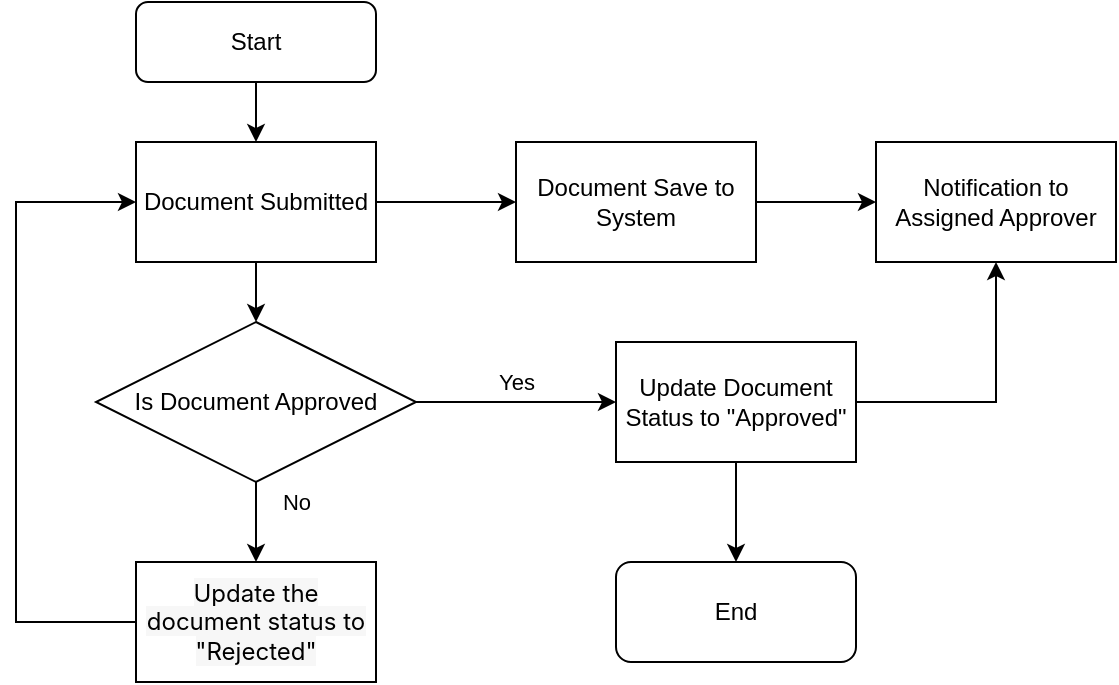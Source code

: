 <mxfile version="24.7.8">
  <diagram id="C5RBs43oDa-KdzZeNtuy" name="Page-1">
    <mxGraphModel dx="1036" dy="606" grid="1" gridSize="10" guides="1" tooltips="1" connect="1" arrows="1" fold="1" page="1" pageScale="1" pageWidth="827" pageHeight="1169" math="0" shadow="0">
      <root>
        <mxCell id="WIyWlLk6GJQsqaUBKTNV-0" />
        <mxCell id="WIyWlLk6GJQsqaUBKTNV-1" parent="WIyWlLk6GJQsqaUBKTNV-0" />
        <mxCell id="qJtvOHA6Mfh0p5LfIT_U-4" value="" style="edgeStyle=orthogonalEdgeStyle;rounded=0;orthogonalLoop=1;jettySize=auto;html=1;" parent="WIyWlLk6GJQsqaUBKTNV-1" source="WIyWlLk6GJQsqaUBKTNV-3" target="qJtvOHA6Mfh0p5LfIT_U-2" edge="1">
          <mxGeometry relative="1" as="geometry" />
        </mxCell>
        <mxCell id="WIyWlLk6GJQsqaUBKTNV-3" value="Start" style="rounded=1;whiteSpace=wrap;html=1;fontSize=12;glass=0;strokeWidth=1;shadow=0;" parent="WIyWlLk6GJQsqaUBKTNV-1" vertex="1">
          <mxGeometry x="230" y="80" width="120" height="40" as="geometry" />
        </mxCell>
        <mxCell id="qJtvOHA6Mfh0p5LfIT_U-6" value="" style="edgeStyle=orthogonalEdgeStyle;rounded=0;orthogonalLoop=1;jettySize=auto;html=1;" parent="WIyWlLk6GJQsqaUBKTNV-1" source="qJtvOHA6Mfh0p5LfIT_U-2" target="qJtvOHA6Mfh0p5LfIT_U-5" edge="1">
          <mxGeometry relative="1" as="geometry" />
        </mxCell>
        <mxCell id="qJtvOHA6Mfh0p5LfIT_U-12" value="" style="edgeStyle=orthogonalEdgeStyle;rounded=0;orthogonalLoop=1;jettySize=auto;html=1;" parent="WIyWlLk6GJQsqaUBKTNV-1" source="qJtvOHA6Mfh0p5LfIT_U-2" target="qJtvOHA6Mfh0p5LfIT_U-11" edge="1">
          <mxGeometry relative="1" as="geometry" />
        </mxCell>
        <mxCell id="qJtvOHA6Mfh0p5LfIT_U-2" value="Document Submitted" style="rounded=0;whiteSpace=wrap;html=1;" parent="WIyWlLk6GJQsqaUBKTNV-1" vertex="1">
          <mxGeometry x="230" y="150" width="120" height="60" as="geometry" />
        </mxCell>
        <mxCell id="qJtvOHA6Mfh0p5LfIT_U-10" value="" style="edgeStyle=orthogonalEdgeStyle;rounded=0;orthogonalLoop=1;jettySize=auto;html=1;" parent="WIyWlLk6GJQsqaUBKTNV-1" source="qJtvOHA6Mfh0p5LfIT_U-5" target="qJtvOHA6Mfh0p5LfIT_U-9" edge="1">
          <mxGeometry relative="1" as="geometry" />
        </mxCell>
        <mxCell id="qJtvOHA6Mfh0p5LfIT_U-5" value="Document Save to System" style="whiteSpace=wrap;html=1;rounded=0;" parent="WIyWlLk6GJQsqaUBKTNV-1" vertex="1">
          <mxGeometry x="420" y="150" width="120" height="60" as="geometry" />
        </mxCell>
        <mxCell id="qJtvOHA6Mfh0p5LfIT_U-9" value="Notification to Assigned Approver" style="whiteSpace=wrap;html=1;rounded=0;" parent="WIyWlLk6GJQsqaUBKTNV-1" vertex="1">
          <mxGeometry x="600" y="150" width="120" height="60" as="geometry" />
        </mxCell>
        <mxCell id="0grjqaA6Om6V_TqvosRY-1" value="" style="edgeStyle=orthogonalEdgeStyle;rounded=0;orthogonalLoop=1;jettySize=auto;html=1;" edge="1" parent="WIyWlLk6GJQsqaUBKTNV-1" source="qJtvOHA6Mfh0p5LfIT_U-11" target="0grjqaA6Om6V_TqvosRY-0">
          <mxGeometry relative="1" as="geometry" />
        </mxCell>
        <mxCell id="0grjqaA6Om6V_TqvosRY-2" value="Yes" style="edgeLabel;html=1;align=center;verticalAlign=middle;resizable=0;points=[];" vertex="1" connectable="0" parent="0grjqaA6Om6V_TqvosRY-1">
          <mxGeometry x="0.324" y="-1" relative="1" as="geometry">
            <mxPoint x="-16" y="-11" as="offset" />
          </mxGeometry>
        </mxCell>
        <mxCell id="0grjqaA6Om6V_TqvosRY-4" value="" style="edgeStyle=orthogonalEdgeStyle;rounded=0;orthogonalLoop=1;jettySize=auto;html=1;" edge="1" parent="WIyWlLk6GJQsqaUBKTNV-1" source="qJtvOHA6Mfh0p5LfIT_U-11" target="0grjqaA6Om6V_TqvosRY-3">
          <mxGeometry relative="1" as="geometry" />
        </mxCell>
        <mxCell id="0grjqaA6Om6V_TqvosRY-5" value="No" style="edgeLabel;html=1;align=center;verticalAlign=middle;resizable=0;points=[];" vertex="1" connectable="0" parent="0grjqaA6Om6V_TqvosRY-4">
          <mxGeometry x="0.09" relative="1" as="geometry">
            <mxPoint x="20" y="-12" as="offset" />
          </mxGeometry>
        </mxCell>
        <mxCell id="qJtvOHA6Mfh0p5LfIT_U-11" value="Is Document Approved" style="rhombus;whiteSpace=wrap;html=1;rounded=0;" parent="WIyWlLk6GJQsqaUBKTNV-1" vertex="1">
          <mxGeometry x="210" y="240" width="160" height="80" as="geometry" />
        </mxCell>
        <mxCell id="0grjqaA6Om6V_TqvosRY-6" style="edgeStyle=orthogonalEdgeStyle;rounded=0;orthogonalLoop=1;jettySize=auto;html=1;" edge="1" parent="WIyWlLk6GJQsqaUBKTNV-1" source="0grjqaA6Om6V_TqvosRY-0" target="qJtvOHA6Mfh0p5LfIT_U-9">
          <mxGeometry relative="1" as="geometry">
            <mxPoint x="630" y="280" as="targetPoint" />
            <Array as="points">
              <mxPoint x="660" y="280" />
            </Array>
          </mxGeometry>
        </mxCell>
        <mxCell id="0grjqaA6Om6V_TqvosRY-15" value="" style="edgeStyle=orthogonalEdgeStyle;rounded=0;orthogonalLoop=1;jettySize=auto;html=1;entryX=0.5;entryY=0;entryDx=0;entryDy=0;" edge="1" parent="WIyWlLk6GJQsqaUBKTNV-1" source="0grjqaA6Om6V_TqvosRY-0" target="0grjqaA6Om6V_TqvosRY-16">
          <mxGeometry relative="1" as="geometry">
            <mxPoint x="530" y="390" as="targetPoint" />
          </mxGeometry>
        </mxCell>
        <mxCell id="0grjqaA6Om6V_TqvosRY-0" value="Update Document Status to &quot;Approved&quot;" style="whiteSpace=wrap;html=1;rounded=0;" vertex="1" parent="WIyWlLk6GJQsqaUBKTNV-1">
          <mxGeometry x="470" y="250" width="120" height="60" as="geometry" />
        </mxCell>
        <mxCell id="0grjqaA6Om6V_TqvosRY-8" value="" style="edgeStyle=orthogonalEdgeStyle;rounded=0;orthogonalLoop=1;jettySize=auto;html=1;entryX=0;entryY=0.5;entryDx=0;entryDy=0;" edge="1" parent="WIyWlLk6GJQsqaUBKTNV-1" source="0grjqaA6Om6V_TqvosRY-3" target="qJtvOHA6Mfh0p5LfIT_U-2">
          <mxGeometry relative="1" as="geometry">
            <mxPoint x="140" y="180" as="targetPoint" />
            <Array as="points">
              <mxPoint x="170" y="390" />
              <mxPoint x="170" y="180" />
            </Array>
          </mxGeometry>
        </mxCell>
        <mxCell id="0grjqaA6Om6V_TqvosRY-3" value="&lt;span style=&quot;font-family: -apple-system, system-ui, BlinkMacSystemFont, &amp;quot;Segoe UI&amp;quot;, Roboto, Oxygen-Sans, Ubuntu, Cantarell, &amp;quot;Helvetica Neue&amp;quot;, sans-serif; text-align: left; background-color: rgb(247, 247, 247);&quot;&gt;&lt;font style=&quot;font-size: 12px;&quot;&gt;Update the document status to &quot;Rejected&quot;&lt;/font&gt;&lt;/span&gt;" style="whiteSpace=wrap;html=1;rounded=0;" vertex="1" parent="WIyWlLk6GJQsqaUBKTNV-1">
          <mxGeometry x="230" y="360" width="120" height="60" as="geometry" />
        </mxCell>
        <mxCell id="0grjqaA6Om6V_TqvosRY-16" value="End" style="rounded=1;whiteSpace=wrap;html=1;" vertex="1" parent="WIyWlLk6GJQsqaUBKTNV-1">
          <mxGeometry x="470" y="360" width="120" height="50" as="geometry" />
        </mxCell>
      </root>
    </mxGraphModel>
  </diagram>
</mxfile>
